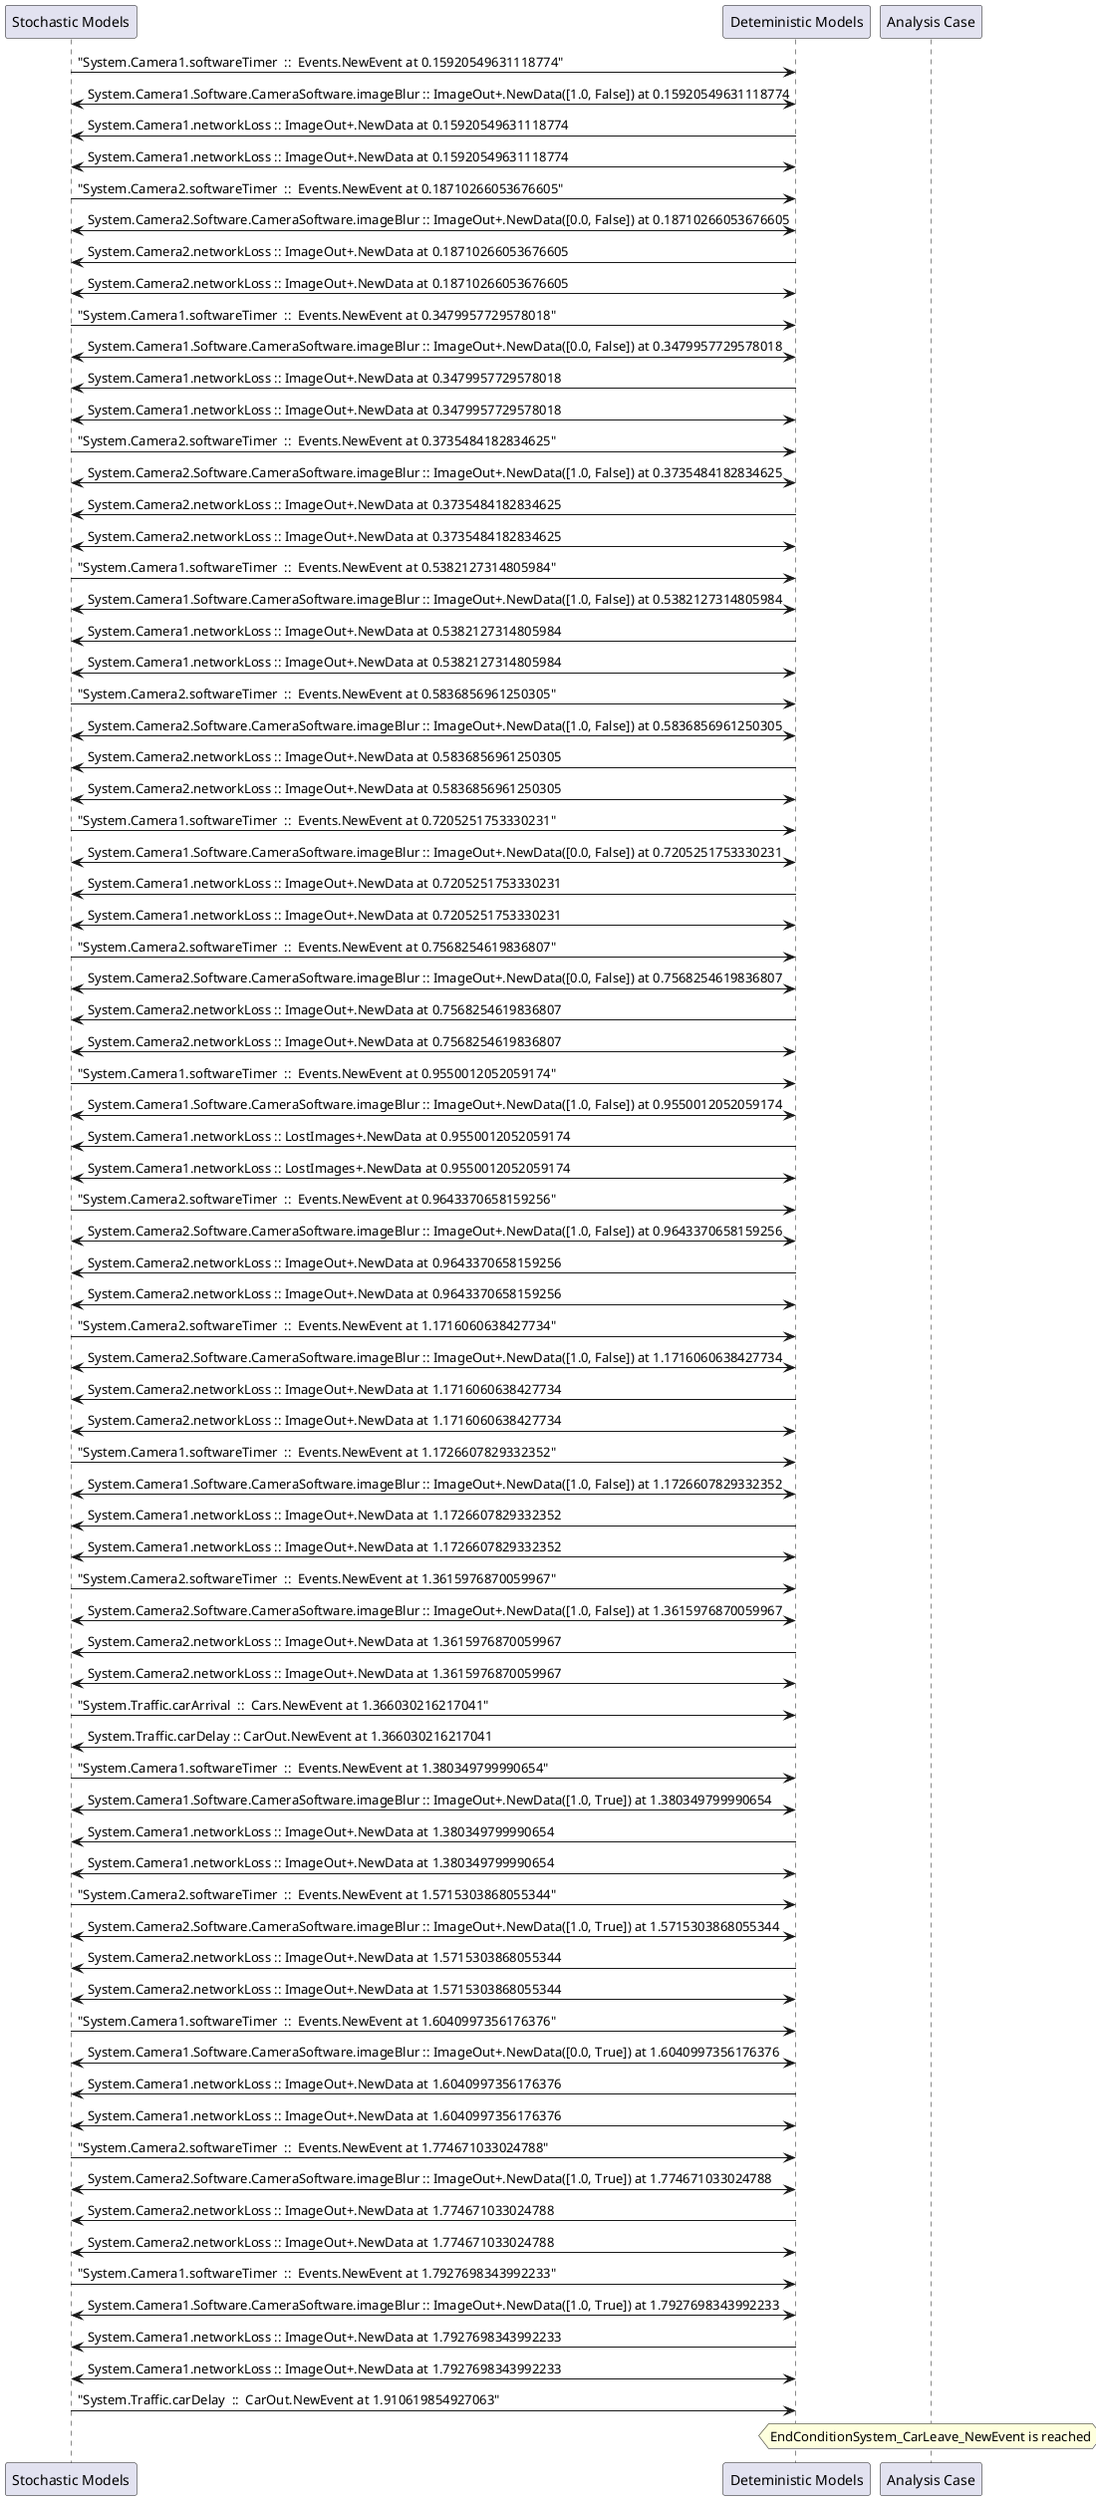
	@startuml
	participant "Stochastic Models" as stochmodel
	participant "Deteministic Models" as detmodel
	participant "Analysis Case" as analysis
	{7498_stop} stochmodel -> detmodel : "System.Camera1.softwareTimer  ::  Events.NewEvent at 0.15920549631118774"
detmodel <-> stochmodel : System.Camera1.Software.CameraSoftware.imageBlur :: ImageOut+.NewData([1.0, False]) at 0.15920549631118774
detmodel -> stochmodel : System.Camera1.networkLoss :: ImageOut+.NewData at 0.15920549631118774
detmodel <-> stochmodel : System.Camera1.networkLoss :: ImageOut+.NewData at 0.15920549631118774
{7513_stop} stochmodel -> detmodel : "System.Camera2.softwareTimer  ::  Events.NewEvent at 0.18710266053676605"
detmodel <-> stochmodel : System.Camera2.Software.CameraSoftware.imageBlur :: ImageOut+.NewData([0.0, False]) at 0.18710266053676605
detmodel -> stochmodel : System.Camera2.networkLoss :: ImageOut+.NewData at 0.18710266053676605
detmodel <-> stochmodel : System.Camera2.networkLoss :: ImageOut+.NewData at 0.18710266053676605
{7499_stop} stochmodel -> detmodel : "System.Camera1.softwareTimer  ::  Events.NewEvent at 0.3479957729578018"
detmodel <-> stochmodel : System.Camera1.Software.CameraSoftware.imageBlur :: ImageOut+.NewData([0.0, False]) at 0.3479957729578018
detmodel -> stochmodel : System.Camera1.networkLoss :: ImageOut+.NewData at 0.3479957729578018
detmodel <-> stochmodel : System.Camera1.networkLoss :: ImageOut+.NewData at 0.3479957729578018
{7514_stop} stochmodel -> detmodel : "System.Camera2.softwareTimer  ::  Events.NewEvent at 0.3735484182834625"
detmodel <-> stochmodel : System.Camera2.Software.CameraSoftware.imageBlur :: ImageOut+.NewData([1.0, False]) at 0.3735484182834625
detmodel -> stochmodel : System.Camera2.networkLoss :: ImageOut+.NewData at 0.3735484182834625
detmodel <-> stochmodel : System.Camera2.networkLoss :: ImageOut+.NewData at 0.3735484182834625
{7500_stop} stochmodel -> detmodel : "System.Camera1.softwareTimer  ::  Events.NewEvent at 0.5382127314805984"
detmodel <-> stochmodel : System.Camera1.Software.CameraSoftware.imageBlur :: ImageOut+.NewData([1.0, False]) at 0.5382127314805984
detmodel -> stochmodel : System.Camera1.networkLoss :: ImageOut+.NewData at 0.5382127314805984
detmodel <-> stochmodel : System.Camera1.networkLoss :: ImageOut+.NewData at 0.5382127314805984
{7515_stop} stochmodel -> detmodel : "System.Camera2.softwareTimer  ::  Events.NewEvent at 0.5836856961250305"
detmodel <-> stochmodel : System.Camera2.Software.CameraSoftware.imageBlur :: ImageOut+.NewData([1.0, False]) at 0.5836856961250305
detmodel -> stochmodel : System.Camera2.networkLoss :: ImageOut+.NewData at 0.5836856961250305
detmodel <-> stochmodel : System.Camera2.networkLoss :: ImageOut+.NewData at 0.5836856961250305
{7501_stop} stochmodel -> detmodel : "System.Camera1.softwareTimer  ::  Events.NewEvent at 0.7205251753330231"
detmodel <-> stochmodel : System.Camera1.Software.CameraSoftware.imageBlur :: ImageOut+.NewData([0.0, False]) at 0.7205251753330231
detmodel -> stochmodel : System.Camera1.networkLoss :: ImageOut+.NewData at 0.7205251753330231
detmodel <-> stochmodel : System.Camera1.networkLoss :: ImageOut+.NewData at 0.7205251753330231
{7516_stop} stochmodel -> detmodel : "System.Camera2.softwareTimer  ::  Events.NewEvent at 0.7568254619836807"
detmodel <-> stochmodel : System.Camera2.Software.CameraSoftware.imageBlur :: ImageOut+.NewData([0.0, False]) at 0.7568254619836807
detmodel -> stochmodel : System.Camera2.networkLoss :: ImageOut+.NewData at 0.7568254619836807
detmodel <-> stochmodel : System.Camera2.networkLoss :: ImageOut+.NewData at 0.7568254619836807
{7502_stop} stochmodel -> detmodel : "System.Camera1.softwareTimer  ::  Events.NewEvent at 0.9550012052059174"
detmodel <-> stochmodel : System.Camera1.Software.CameraSoftware.imageBlur :: ImageOut+.NewData([1.0, False]) at 0.9550012052059174
detmodel -> stochmodel : System.Camera1.networkLoss :: LostImages+.NewData at 0.9550012052059174
detmodel <-> stochmodel : System.Camera1.networkLoss :: LostImages+.NewData at 0.9550012052059174
{7517_stop} stochmodel -> detmodel : "System.Camera2.softwareTimer  ::  Events.NewEvent at 0.9643370658159256"
detmodel <-> stochmodel : System.Camera2.Software.CameraSoftware.imageBlur :: ImageOut+.NewData([1.0, False]) at 0.9643370658159256
detmodel -> stochmodel : System.Camera2.networkLoss :: ImageOut+.NewData at 0.9643370658159256
detmodel <-> stochmodel : System.Camera2.networkLoss :: ImageOut+.NewData at 0.9643370658159256
{7518_stop} stochmodel -> detmodel : "System.Camera2.softwareTimer  ::  Events.NewEvent at 1.1716060638427734"
detmodel <-> stochmodel : System.Camera2.Software.CameraSoftware.imageBlur :: ImageOut+.NewData([1.0, False]) at 1.1716060638427734
detmodel -> stochmodel : System.Camera2.networkLoss :: ImageOut+.NewData at 1.1716060638427734
detmodel <-> stochmodel : System.Camera2.networkLoss :: ImageOut+.NewData at 1.1716060638427734
{7503_stop} stochmodel -> detmodel : "System.Camera1.softwareTimer  ::  Events.NewEvent at 1.1726607829332352"
detmodel <-> stochmodel : System.Camera1.Software.CameraSoftware.imageBlur :: ImageOut+.NewData([1.0, False]) at 1.1726607829332352
detmodel -> stochmodel : System.Camera1.networkLoss :: ImageOut+.NewData at 1.1726607829332352
detmodel <-> stochmodel : System.Camera1.networkLoss :: ImageOut+.NewData at 1.1726607829332352
{7519_stop} stochmodel -> detmodel : "System.Camera2.softwareTimer  ::  Events.NewEvent at 1.3615976870059967"
detmodel <-> stochmodel : System.Camera2.Software.CameraSoftware.imageBlur :: ImageOut+.NewData([1.0, False]) at 1.3615976870059967
detmodel -> stochmodel : System.Camera2.networkLoss :: ImageOut+.NewData at 1.3615976870059967
detmodel <-> stochmodel : System.Camera2.networkLoss :: ImageOut+.NewData at 1.3615976870059967
{7529_stop} stochmodel -> detmodel : "System.Traffic.carArrival  ::  Cars.NewEvent at 1.366030216217041"
{7537_start} detmodel -> stochmodel : System.Traffic.carDelay :: CarOut.NewEvent at 1.366030216217041
{7504_stop} stochmodel -> detmodel : "System.Camera1.softwareTimer  ::  Events.NewEvent at 1.380349799990654"
detmodel <-> stochmodel : System.Camera1.Software.CameraSoftware.imageBlur :: ImageOut+.NewData([1.0, True]) at 1.380349799990654
detmodel -> stochmodel : System.Camera1.networkLoss :: ImageOut+.NewData at 1.380349799990654
detmodel <-> stochmodel : System.Camera1.networkLoss :: ImageOut+.NewData at 1.380349799990654
{7520_stop} stochmodel -> detmodel : "System.Camera2.softwareTimer  ::  Events.NewEvent at 1.5715303868055344"
detmodel <-> stochmodel : System.Camera2.Software.CameraSoftware.imageBlur :: ImageOut+.NewData([1.0, True]) at 1.5715303868055344
detmodel -> stochmodel : System.Camera2.networkLoss :: ImageOut+.NewData at 1.5715303868055344
detmodel <-> stochmodel : System.Camera2.networkLoss :: ImageOut+.NewData at 1.5715303868055344
{7505_stop} stochmodel -> detmodel : "System.Camera1.softwareTimer  ::  Events.NewEvent at 1.6040997356176376"
detmodel <-> stochmodel : System.Camera1.Software.CameraSoftware.imageBlur :: ImageOut+.NewData([0.0, True]) at 1.6040997356176376
detmodel -> stochmodel : System.Camera1.networkLoss :: ImageOut+.NewData at 1.6040997356176376
detmodel <-> stochmodel : System.Camera1.networkLoss :: ImageOut+.NewData at 1.6040997356176376
{7521_stop} stochmodel -> detmodel : "System.Camera2.softwareTimer  ::  Events.NewEvent at 1.774671033024788"
detmodel <-> stochmodel : System.Camera2.Software.CameraSoftware.imageBlur :: ImageOut+.NewData([1.0, True]) at 1.774671033024788
detmodel -> stochmodel : System.Camera2.networkLoss :: ImageOut+.NewData at 1.774671033024788
detmodel <-> stochmodel : System.Camera2.networkLoss :: ImageOut+.NewData at 1.774671033024788
{7506_stop} stochmodel -> detmodel : "System.Camera1.softwareTimer  ::  Events.NewEvent at 1.7927698343992233"
detmodel <-> stochmodel : System.Camera1.Software.CameraSoftware.imageBlur :: ImageOut+.NewData([1.0, True]) at 1.7927698343992233
detmodel -> stochmodel : System.Camera1.networkLoss :: ImageOut+.NewData at 1.7927698343992233
detmodel <-> stochmodel : System.Camera1.networkLoss :: ImageOut+.NewData at 1.7927698343992233
{7537_stop} stochmodel -> detmodel : "System.Traffic.carDelay  ::  CarOut.NewEvent at 1.910619854927063"
{7537_start} <-> {7537_stop} : delay
hnote over analysis 
EndConditionSystem_CarLeave_NewEvent is reached
endnote
@enduml